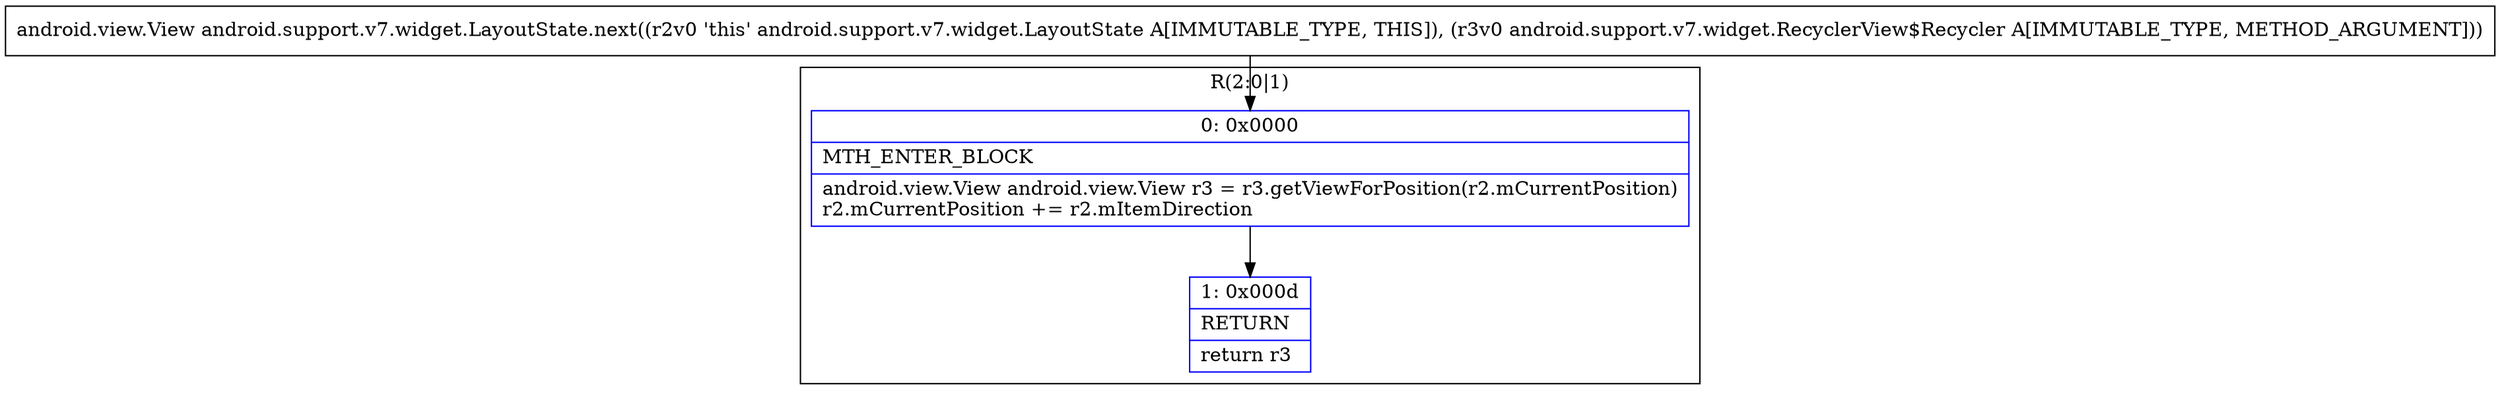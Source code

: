 digraph "CFG forandroid.support.v7.widget.LayoutState.next(Landroid\/support\/v7\/widget\/RecyclerView$Recycler;)Landroid\/view\/View;" {
subgraph cluster_Region_266351000 {
label = "R(2:0|1)";
node [shape=record,color=blue];
Node_0 [shape=record,label="{0\:\ 0x0000|MTH_ENTER_BLOCK\l|android.view.View android.view.View r3 = r3.getViewForPosition(r2.mCurrentPosition)\lr2.mCurrentPosition += r2.mItemDirection\l}"];
Node_1 [shape=record,label="{1\:\ 0x000d|RETURN\l|return r3\l}"];
}
MethodNode[shape=record,label="{android.view.View android.support.v7.widget.LayoutState.next((r2v0 'this' android.support.v7.widget.LayoutState A[IMMUTABLE_TYPE, THIS]), (r3v0 android.support.v7.widget.RecyclerView$Recycler A[IMMUTABLE_TYPE, METHOD_ARGUMENT])) }"];
MethodNode -> Node_0;
Node_0 -> Node_1;
}

